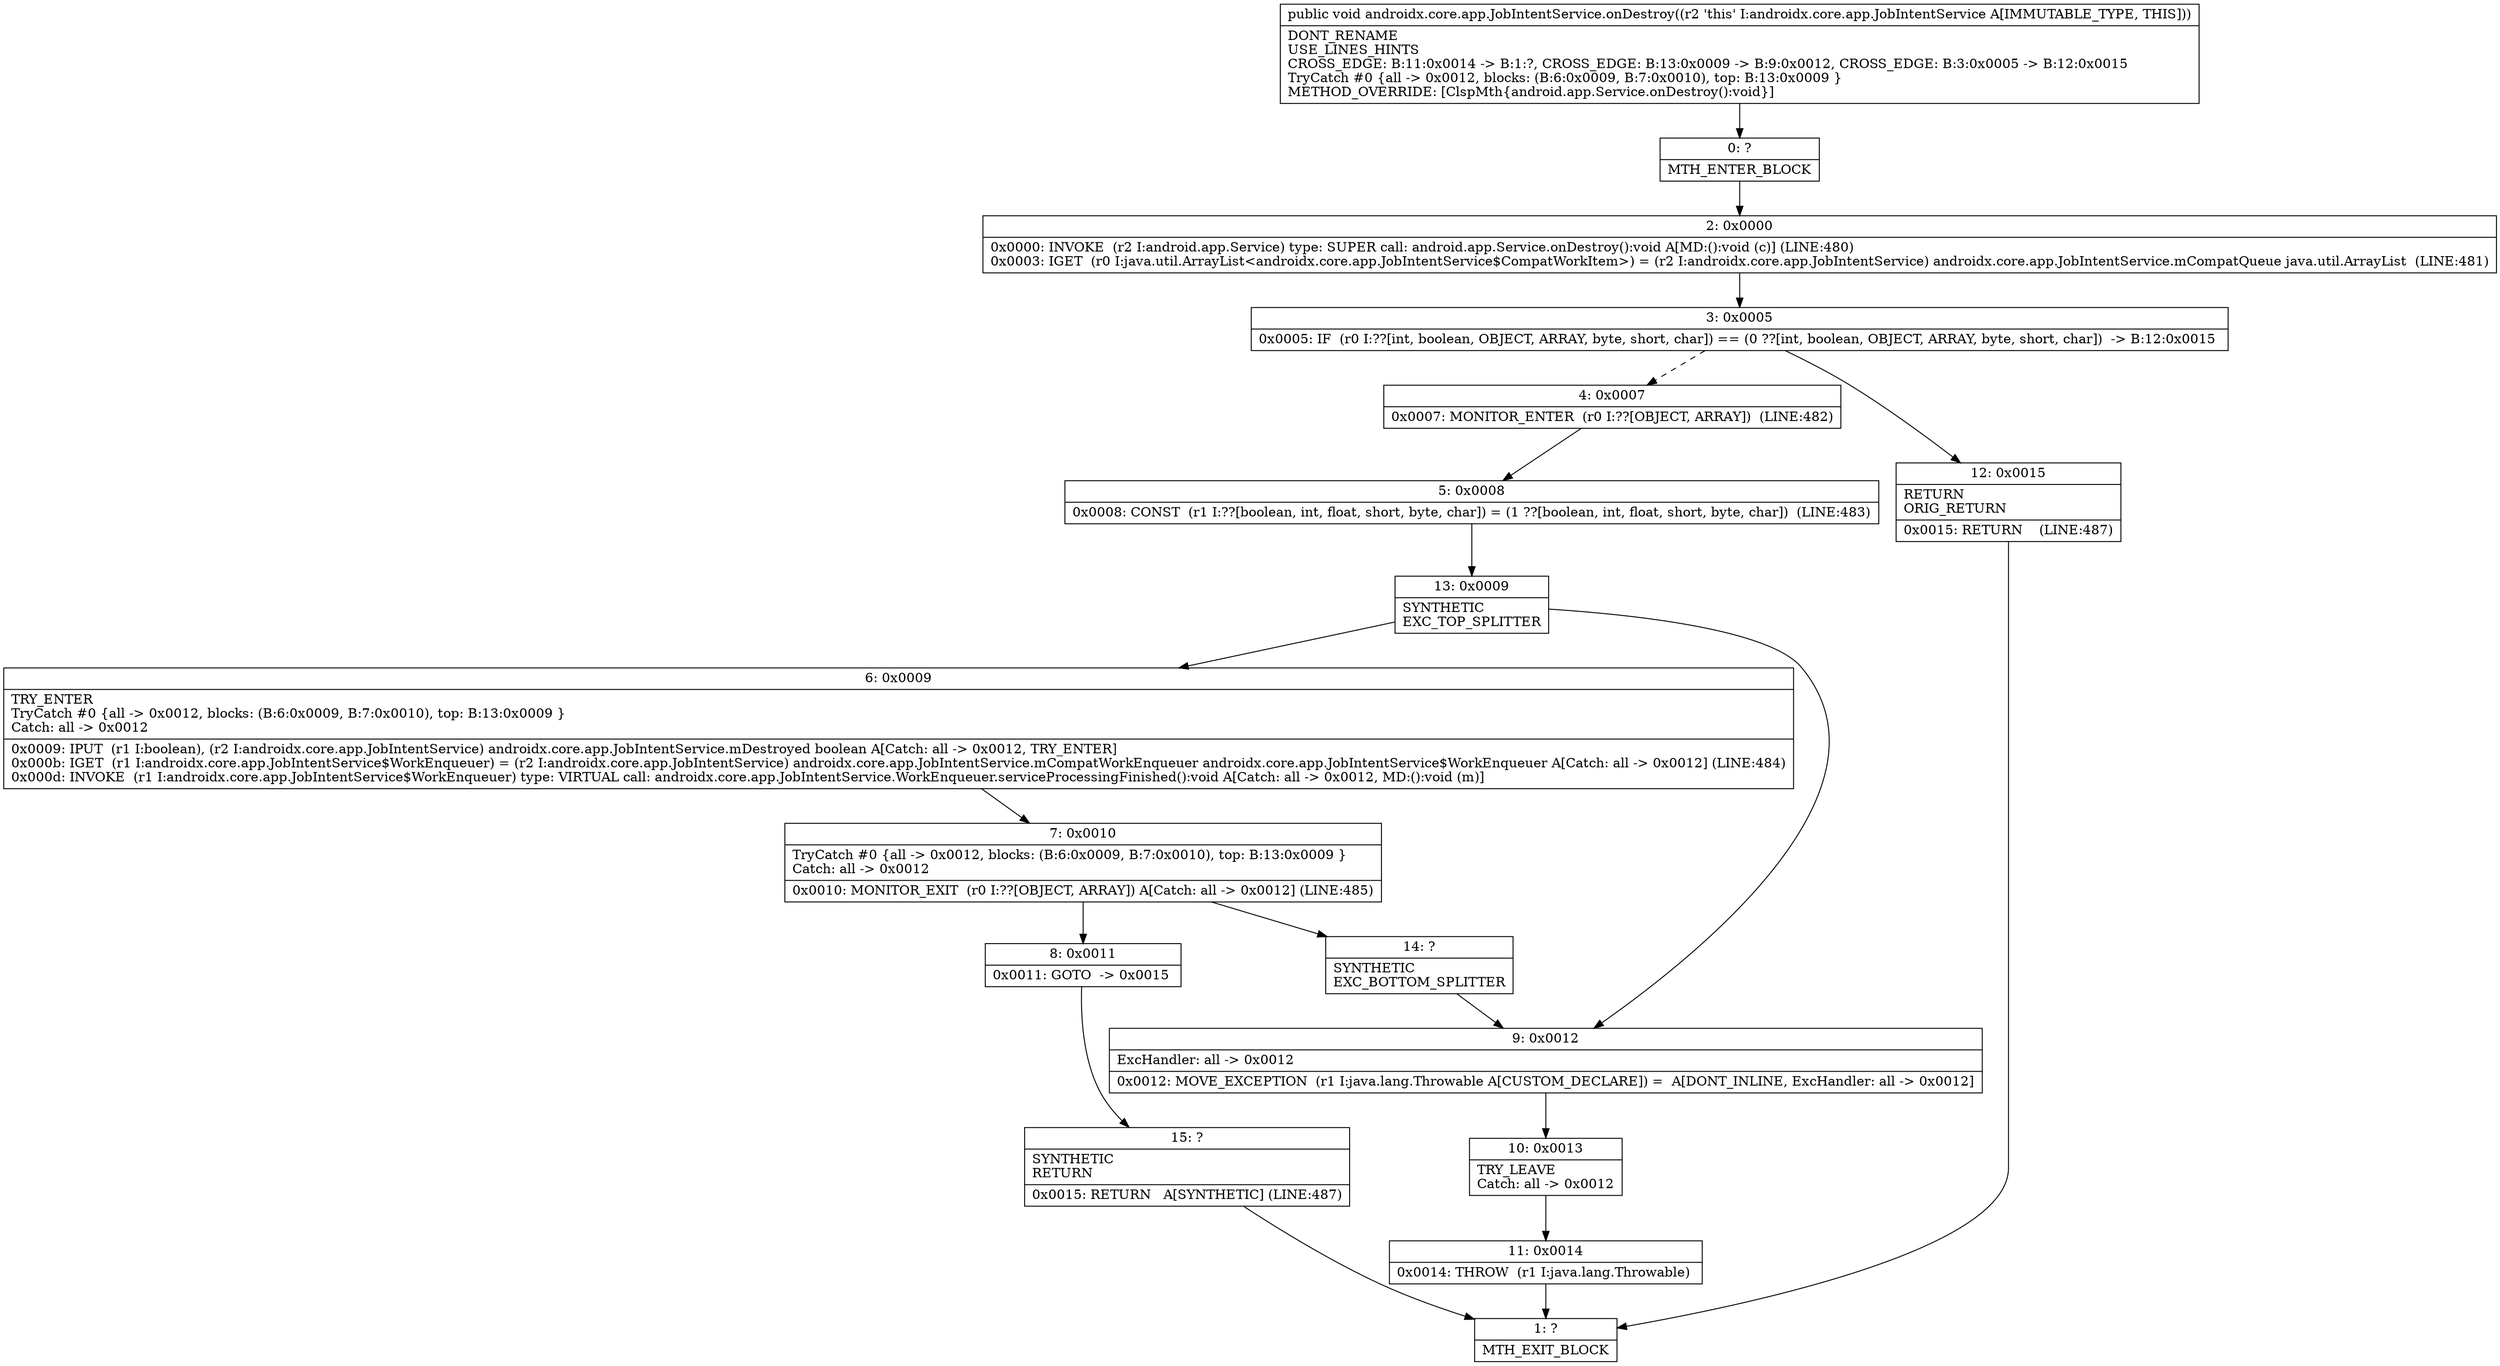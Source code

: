 digraph "CFG forandroidx.core.app.JobIntentService.onDestroy()V" {
Node_0 [shape=record,label="{0\:\ ?|MTH_ENTER_BLOCK\l}"];
Node_2 [shape=record,label="{2\:\ 0x0000|0x0000: INVOKE  (r2 I:android.app.Service) type: SUPER call: android.app.Service.onDestroy():void A[MD:():void (c)] (LINE:480)\l0x0003: IGET  (r0 I:java.util.ArrayList\<androidx.core.app.JobIntentService$CompatWorkItem\>) = (r2 I:androidx.core.app.JobIntentService) androidx.core.app.JobIntentService.mCompatQueue java.util.ArrayList  (LINE:481)\l}"];
Node_3 [shape=record,label="{3\:\ 0x0005|0x0005: IF  (r0 I:??[int, boolean, OBJECT, ARRAY, byte, short, char]) == (0 ??[int, boolean, OBJECT, ARRAY, byte, short, char])  \-\> B:12:0x0015 \l}"];
Node_4 [shape=record,label="{4\:\ 0x0007|0x0007: MONITOR_ENTER  (r0 I:??[OBJECT, ARRAY])  (LINE:482)\l}"];
Node_5 [shape=record,label="{5\:\ 0x0008|0x0008: CONST  (r1 I:??[boolean, int, float, short, byte, char]) = (1 ??[boolean, int, float, short, byte, char])  (LINE:483)\l}"];
Node_13 [shape=record,label="{13\:\ 0x0009|SYNTHETIC\lEXC_TOP_SPLITTER\l}"];
Node_6 [shape=record,label="{6\:\ 0x0009|TRY_ENTER\lTryCatch #0 \{all \-\> 0x0012, blocks: (B:6:0x0009, B:7:0x0010), top: B:13:0x0009 \}\lCatch: all \-\> 0x0012\l|0x0009: IPUT  (r1 I:boolean), (r2 I:androidx.core.app.JobIntentService) androidx.core.app.JobIntentService.mDestroyed boolean A[Catch: all \-\> 0x0012, TRY_ENTER]\l0x000b: IGET  (r1 I:androidx.core.app.JobIntentService$WorkEnqueuer) = (r2 I:androidx.core.app.JobIntentService) androidx.core.app.JobIntentService.mCompatWorkEnqueuer androidx.core.app.JobIntentService$WorkEnqueuer A[Catch: all \-\> 0x0012] (LINE:484)\l0x000d: INVOKE  (r1 I:androidx.core.app.JobIntentService$WorkEnqueuer) type: VIRTUAL call: androidx.core.app.JobIntentService.WorkEnqueuer.serviceProcessingFinished():void A[Catch: all \-\> 0x0012, MD:():void (m)]\l}"];
Node_7 [shape=record,label="{7\:\ 0x0010|TryCatch #0 \{all \-\> 0x0012, blocks: (B:6:0x0009, B:7:0x0010), top: B:13:0x0009 \}\lCatch: all \-\> 0x0012\l|0x0010: MONITOR_EXIT  (r0 I:??[OBJECT, ARRAY]) A[Catch: all \-\> 0x0012] (LINE:485)\l}"];
Node_8 [shape=record,label="{8\:\ 0x0011|0x0011: GOTO  \-\> 0x0015 \l}"];
Node_15 [shape=record,label="{15\:\ ?|SYNTHETIC\lRETURN\l|0x0015: RETURN   A[SYNTHETIC] (LINE:487)\l}"];
Node_1 [shape=record,label="{1\:\ ?|MTH_EXIT_BLOCK\l}"];
Node_14 [shape=record,label="{14\:\ ?|SYNTHETIC\lEXC_BOTTOM_SPLITTER\l}"];
Node_9 [shape=record,label="{9\:\ 0x0012|ExcHandler: all \-\> 0x0012\l|0x0012: MOVE_EXCEPTION  (r1 I:java.lang.Throwable A[CUSTOM_DECLARE]) =  A[DONT_INLINE, ExcHandler: all \-\> 0x0012]\l}"];
Node_10 [shape=record,label="{10\:\ 0x0013|TRY_LEAVE\lCatch: all \-\> 0x0012\l}"];
Node_11 [shape=record,label="{11\:\ 0x0014|0x0014: THROW  (r1 I:java.lang.Throwable) \l}"];
Node_12 [shape=record,label="{12\:\ 0x0015|RETURN\lORIG_RETURN\l|0x0015: RETURN    (LINE:487)\l}"];
MethodNode[shape=record,label="{public void androidx.core.app.JobIntentService.onDestroy((r2 'this' I:androidx.core.app.JobIntentService A[IMMUTABLE_TYPE, THIS]))  | DONT_RENAME\lUSE_LINES_HINTS\lCROSS_EDGE: B:11:0x0014 \-\> B:1:?, CROSS_EDGE: B:13:0x0009 \-\> B:9:0x0012, CROSS_EDGE: B:3:0x0005 \-\> B:12:0x0015\lTryCatch #0 \{all \-\> 0x0012, blocks: (B:6:0x0009, B:7:0x0010), top: B:13:0x0009 \}\lMETHOD_OVERRIDE: [ClspMth\{android.app.Service.onDestroy():void\}]\l}"];
MethodNode -> Node_0;Node_0 -> Node_2;
Node_2 -> Node_3;
Node_3 -> Node_4[style=dashed];
Node_3 -> Node_12;
Node_4 -> Node_5;
Node_5 -> Node_13;
Node_13 -> Node_6;
Node_13 -> Node_9;
Node_6 -> Node_7;
Node_7 -> Node_8;
Node_7 -> Node_14;
Node_8 -> Node_15;
Node_15 -> Node_1;
Node_14 -> Node_9;
Node_9 -> Node_10;
Node_10 -> Node_11;
Node_11 -> Node_1;
Node_12 -> Node_1;
}

